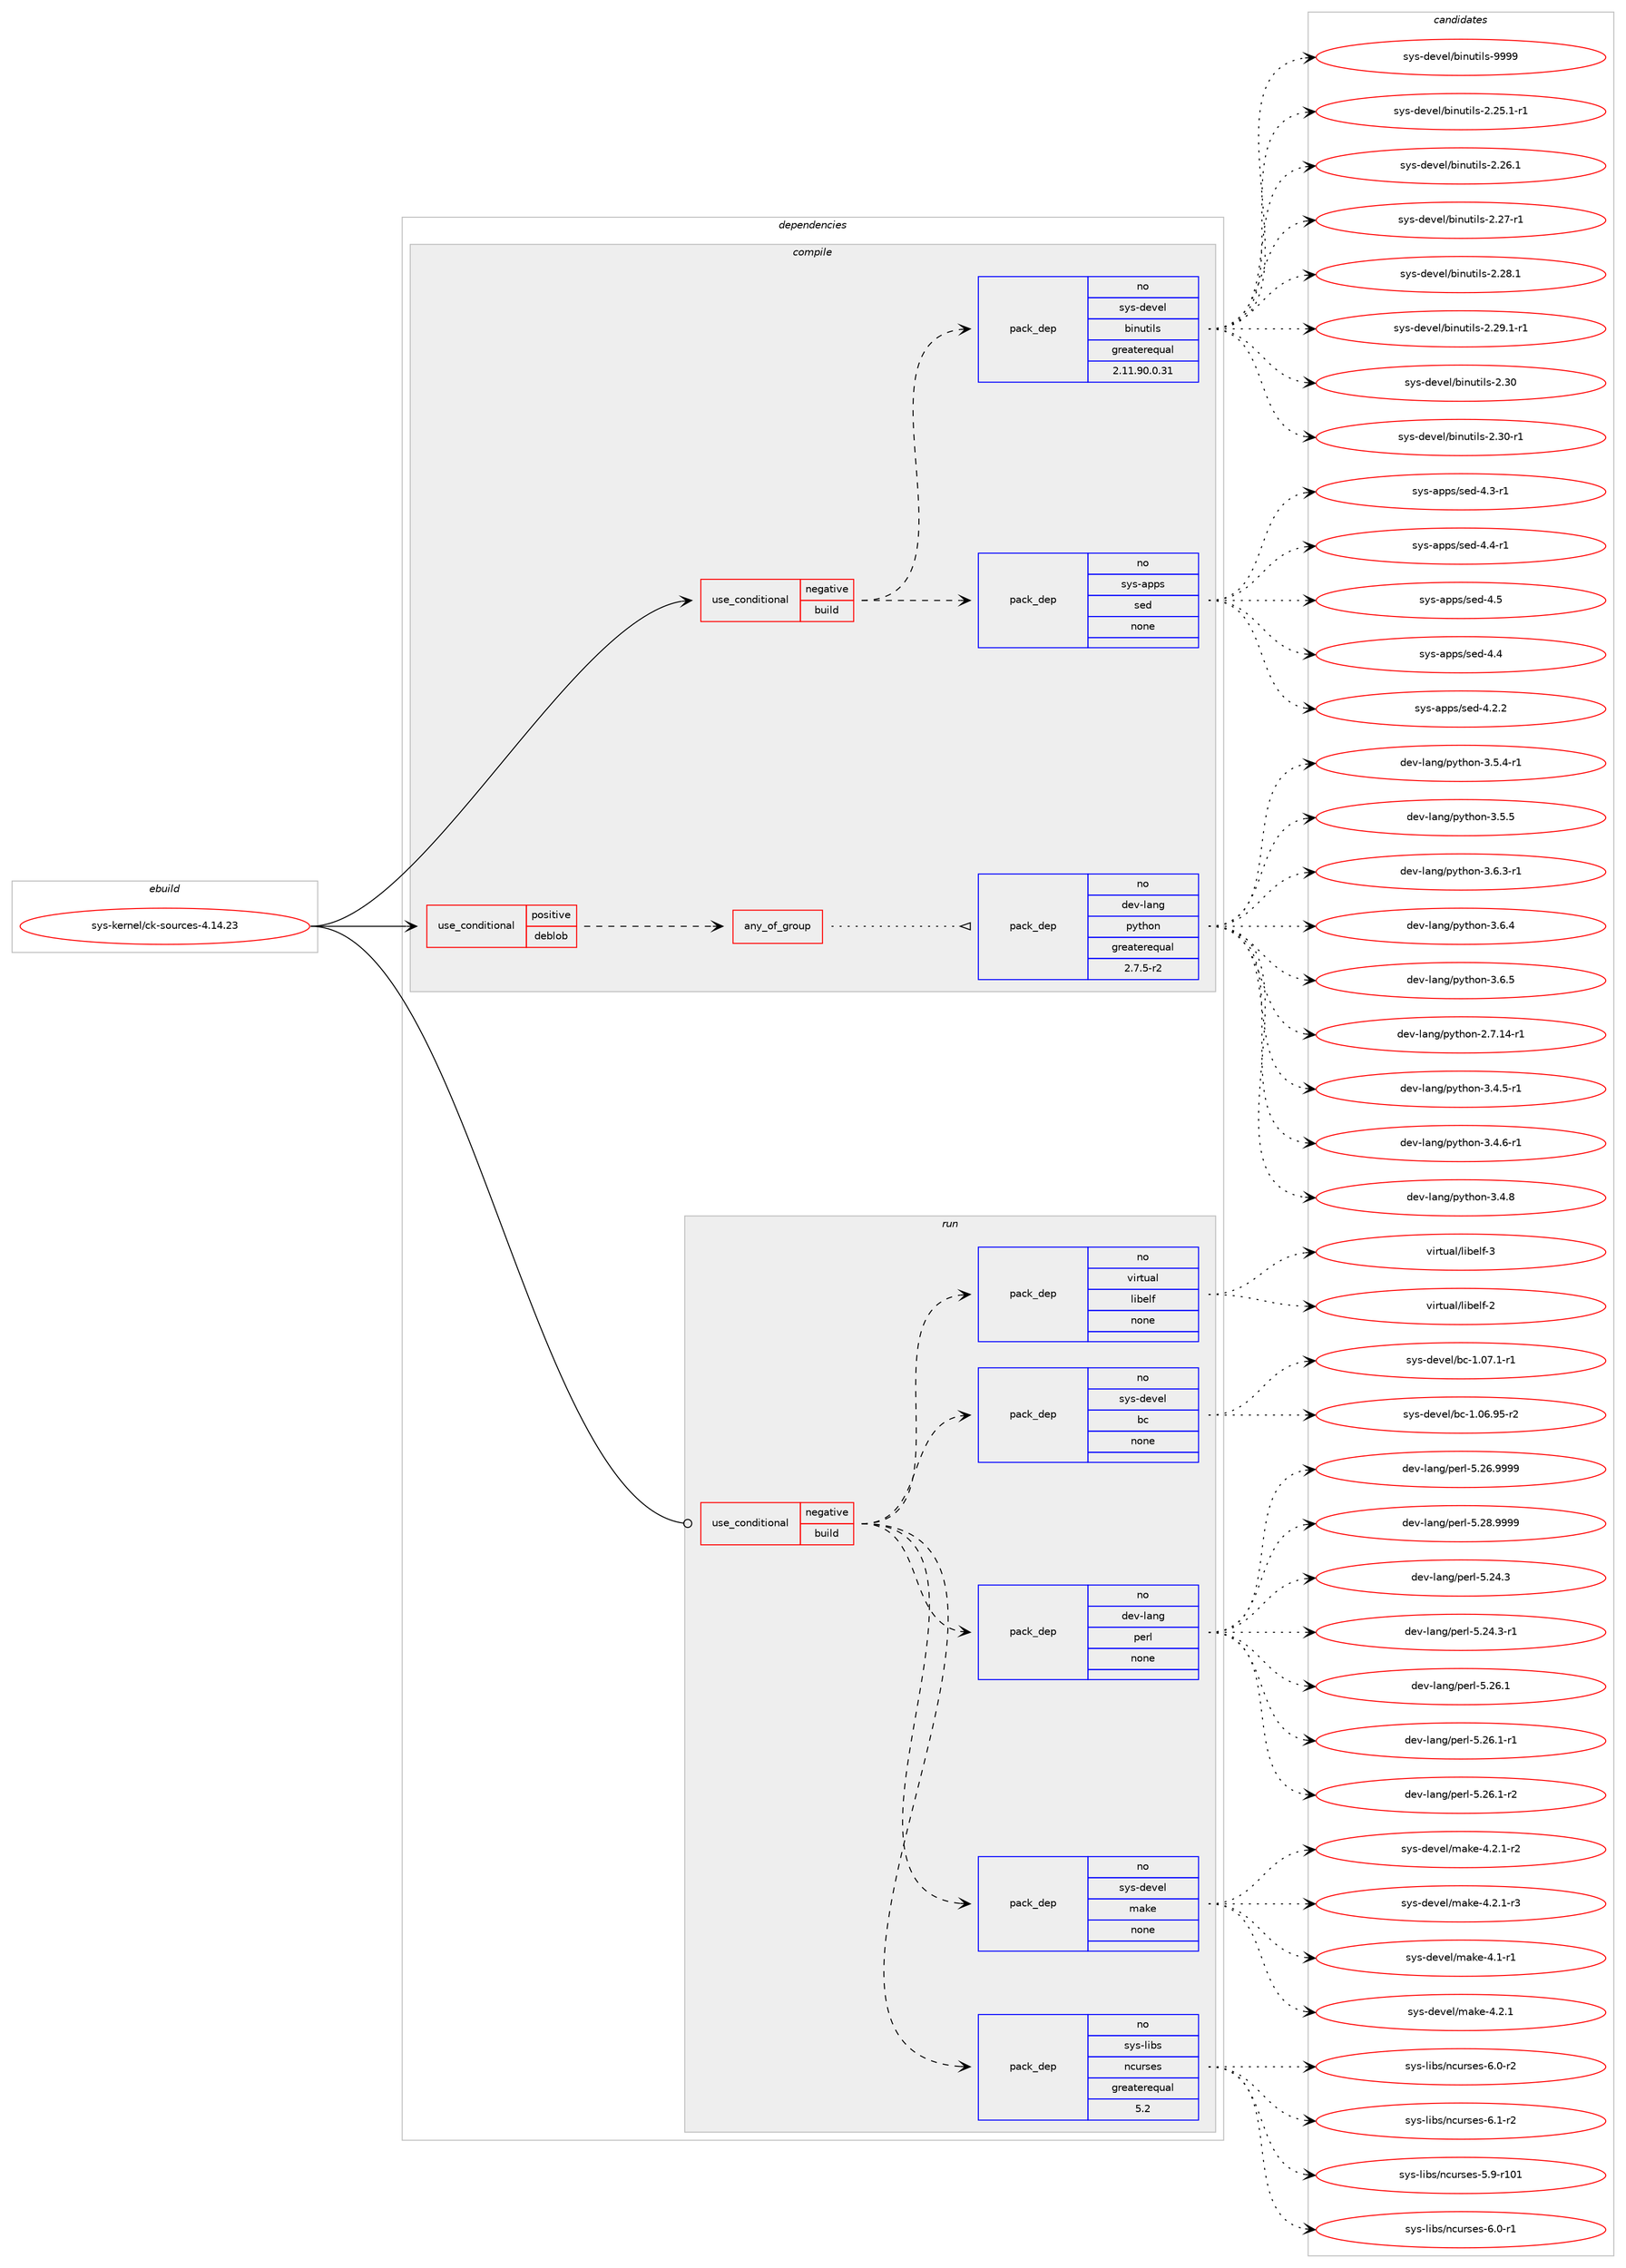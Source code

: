 digraph prolog {

# *************
# Graph options
# *************

newrank=true;
concentrate=true;
compound=true;
graph [rankdir=LR,fontname=Helvetica,fontsize=10,ranksep=1.5];#, ranksep=2.5, nodesep=0.2];
edge  [arrowhead=vee];
node  [fontname=Helvetica,fontsize=10];

# **********
# The ebuild
# **********

subgraph cluster_leftcol {
color=gray;
rank=same;
label=<<i>ebuild</i>>;
id [label="sys-kernel/ck-sources-4.14.23", color=red, width=4, href="../sys-kernel/ck-sources-4.14.23.svg"];
}

# ****************
# The dependencies
# ****************

subgraph cluster_midcol {
color=gray;
label=<<i>dependencies</i>>;
subgraph cluster_compile {
fillcolor="#eeeeee";
style=filled;
label=<<i>compile</i>>;
subgraph cond730 {
dependency7036 [label=<<TABLE BORDER="0" CELLBORDER="1" CELLSPACING="0" CELLPADDING="4"><TR><TD ROWSPAN="3" CELLPADDING="10">use_conditional</TD></TR><TR><TD>negative</TD></TR><TR><TD>build</TD></TR></TABLE>>, shape=none, color=red];
subgraph pack6239 {
dependency7037 [label=<<TABLE BORDER="0" CELLBORDER="1" CELLSPACING="0" CELLPADDING="4" WIDTH="220"><TR><TD ROWSPAN="6" CELLPADDING="30">pack_dep</TD></TR><TR><TD WIDTH="110">no</TD></TR><TR><TD>sys-apps</TD></TR><TR><TD>sed</TD></TR><TR><TD>none</TD></TR><TR><TD></TD></TR></TABLE>>, shape=none, color=blue];
}
dependency7036:e -> dependency7037:w [weight=20,style="dashed",arrowhead="vee"];
subgraph pack6240 {
dependency7038 [label=<<TABLE BORDER="0" CELLBORDER="1" CELLSPACING="0" CELLPADDING="4" WIDTH="220"><TR><TD ROWSPAN="6" CELLPADDING="30">pack_dep</TD></TR><TR><TD WIDTH="110">no</TD></TR><TR><TD>sys-devel</TD></TR><TR><TD>binutils</TD></TR><TR><TD>greaterequal</TD></TR><TR><TD>2.11.90.0.31</TD></TR></TABLE>>, shape=none, color=blue];
}
dependency7036:e -> dependency7038:w [weight=20,style="dashed",arrowhead="vee"];
}
id:e -> dependency7036:w [weight=20,style="solid",arrowhead="vee"];
subgraph cond731 {
dependency7039 [label=<<TABLE BORDER="0" CELLBORDER="1" CELLSPACING="0" CELLPADDING="4"><TR><TD ROWSPAN="3" CELLPADDING="10">use_conditional</TD></TR><TR><TD>positive</TD></TR><TR><TD>deblob</TD></TR></TABLE>>, shape=none, color=red];
subgraph any68 {
dependency7040 [label=<<TABLE BORDER="0" CELLBORDER="1" CELLSPACING="0" CELLPADDING="4"><TR><TD CELLPADDING="10">any_of_group</TD></TR></TABLE>>, shape=none, color=red];subgraph pack6241 {
dependency7041 [label=<<TABLE BORDER="0" CELLBORDER="1" CELLSPACING="0" CELLPADDING="4" WIDTH="220"><TR><TD ROWSPAN="6" CELLPADDING="30">pack_dep</TD></TR><TR><TD WIDTH="110">no</TD></TR><TR><TD>dev-lang</TD></TR><TR><TD>python</TD></TR><TR><TD>greaterequal</TD></TR><TR><TD>2.7.5-r2</TD></TR></TABLE>>, shape=none, color=blue];
}
dependency7040:e -> dependency7041:w [weight=20,style="dotted",arrowhead="oinv"];
}
dependency7039:e -> dependency7040:w [weight=20,style="dashed",arrowhead="vee"];
}
id:e -> dependency7039:w [weight=20,style="solid",arrowhead="vee"];
}
subgraph cluster_compileandrun {
fillcolor="#eeeeee";
style=filled;
label=<<i>compile and run</i>>;
}
subgraph cluster_run {
fillcolor="#eeeeee";
style=filled;
label=<<i>run</i>>;
subgraph cond732 {
dependency7042 [label=<<TABLE BORDER="0" CELLBORDER="1" CELLSPACING="0" CELLPADDING="4"><TR><TD ROWSPAN="3" CELLPADDING="10">use_conditional</TD></TR><TR><TD>negative</TD></TR><TR><TD>build</TD></TR></TABLE>>, shape=none, color=red];
subgraph pack6242 {
dependency7043 [label=<<TABLE BORDER="0" CELLBORDER="1" CELLSPACING="0" CELLPADDING="4" WIDTH="220"><TR><TD ROWSPAN="6" CELLPADDING="30">pack_dep</TD></TR><TR><TD WIDTH="110">no</TD></TR><TR><TD>sys-libs</TD></TR><TR><TD>ncurses</TD></TR><TR><TD>greaterequal</TD></TR><TR><TD>5.2</TD></TR></TABLE>>, shape=none, color=blue];
}
dependency7042:e -> dependency7043:w [weight=20,style="dashed",arrowhead="vee"];
subgraph pack6243 {
dependency7044 [label=<<TABLE BORDER="0" CELLBORDER="1" CELLSPACING="0" CELLPADDING="4" WIDTH="220"><TR><TD ROWSPAN="6" CELLPADDING="30">pack_dep</TD></TR><TR><TD WIDTH="110">no</TD></TR><TR><TD>sys-devel</TD></TR><TR><TD>make</TD></TR><TR><TD>none</TD></TR><TR><TD></TD></TR></TABLE>>, shape=none, color=blue];
}
dependency7042:e -> dependency7044:w [weight=20,style="dashed",arrowhead="vee"];
subgraph pack6244 {
dependency7045 [label=<<TABLE BORDER="0" CELLBORDER="1" CELLSPACING="0" CELLPADDING="4" WIDTH="220"><TR><TD ROWSPAN="6" CELLPADDING="30">pack_dep</TD></TR><TR><TD WIDTH="110">no</TD></TR><TR><TD>dev-lang</TD></TR><TR><TD>perl</TD></TR><TR><TD>none</TD></TR><TR><TD></TD></TR></TABLE>>, shape=none, color=blue];
}
dependency7042:e -> dependency7045:w [weight=20,style="dashed",arrowhead="vee"];
subgraph pack6245 {
dependency7046 [label=<<TABLE BORDER="0" CELLBORDER="1" CELLSPACING="0" CELLPADDING="4" WIDTH="220"><TR><TD ROWSPAN="6" CELLPADDING="30">pack_dep</TD></TR><TR><TD WIDTH="110">no</TD></TR><TR><TD>sys-devel</TD></TR><TR><TD>bc</TD></TR><TR><TD>none</TD></TR><TR><TD></TD></TR></TABLE>>, shape=none, color=blue];
}
dependency7042:e -> dependency7046:w [weight=20,style="dashed",arrowhead="vee"];
subgraph pack6246 {
dependency7047 [label=<<TABLE BORDER="0" CELLBORDER="1" CELLSPACING="0" CELLPADDING="4" WIDTH="220"><TR><TD ROWSPAN="6" CELLPADDING="30">pack_dep</TD></TR><TR><TD WIDTH="110">no</TD></TR><TR><TD>virtual</TD></TR><TR><TD>libelf</TD></TR><TR><TD>none</TD></TR><TR><TD></TD></TR></TABLE>>, shape=none, color=blue];
}
dependency7042:e -> dependency7047:w [weight=20,style="dashed",arrowhead="vee"];
}
id:e -> dependency7042:w [weight=20,style="solid",arrowhead="odot"];
}
}

# **************
# The candidates
# **************

subgraph cluster_choices {
rank=same;
color=gray;
label=<<i>candidates</i>>;

subgraph choice6239 {
color=black;
nodesep=1;
choice11512111545971121121154711510110045524652 [label="sys-apps/sed-4.4", color=red, width=4,href="../sys-apps/sed-4.4.svg"];
choice115121115459711211211547115101100455246504650 [label="sys-apps/sed-4.2.2", color=red, width=4,href="../sys-apps/sed-4.2.2.svg"];
choice115121115459711211211547115101100455246514511449 [label="sys-apps/sed-4.3-r1", color=red, width=4,href="../sys-apps/sed-4.3-r1.svg"];
choice115121115459711211211547115101100455246524511449 [label="sys-apps/sed-4.4-r1", color=red, width=4,href="../sys-apps/sed-4.4-r1.svg"];
choice11512111545971121121154711510110045524653 [label="sys-apps/sed-4.5", color=red, width=4,href="../sys-apps/sed-4.5.svg"];
dependency7037:e -> choice11512111545971121121154711510110045524652:w [style=dotted,weight="100"];
dependency7037:e -> choice115121115459711211211547115101100455246504650:w [style=dotted,weight="100"];
dependency7037:e -> choice115121115459711211211547115101100455246514511449:w [style=dotted,weight="100"];
dependency7037:e -> choice115121115459711211211547115101100455246524511449:w [style=dotted,weight="100"];
dependency7037:e -> choice11512111545971121121154711510110045524653:w [style=dotted,weight="100"];
}
subgraph choice6240 {
color=black;
nodesep=1;
choice115121115451001011181011084798105110117116105108115455046505346494511449 [label="sys-devel/binutils-2.25.1-r1", color=red, width=4,href="../sys-devel/binutils-2.25.1-r1.svg"];
choice11512111545100101118101108479810511011711610510811545504650544649 [label="sys-devel/binutils-2.26.1", color=red, width=4,href="../sys-devel/binutils-2.26.1.svg"];
choice11512111545100101118101108479810511011711610510811545504650554511449 [label="sys-devel/binutils-2.27-r1", color=red, width=4,href="../sys-devel/binutils-2.27-r1.svg"];
choice11512111545100101118101108479810511011711610510811545504650564649 [label="sys-devel/binutils-2.28.1", color=red, width=4,href="../sys-devel/binutils-2.28.1.svg"];
choice115121115451001011181011084798105110117116105108115455046505746494511449 [label="sys-devel/binutils-2.29.1-r1", color=red, width=4,href="../sys-devel/binutils-2.29.1-r1.svg"];
choice1151211154510010111810110847981051101171161051081154550465148 [label="sys-devel/binutils-2.30", color=red, width=4,href="../sys-devel/binutils-2.30.svg"];
choice11512111545100101118101108479810511011711610510811545504651484511449 [label="sys-devel/binutils-2.30-r1", color=red, width=4,href="../sys-devel/binutils-2.30-r1.svg"];
choice1151211154510010111810110847981051101171161051081154557575757 [label="sys-devel/binutils-9999", color=red, width=4,href="../sys-devel/binutils-9999.svg"];
dependency7038:e -> choice115121115451001011181011084798105110117116105108115455046505346494511449:w [style=dotted,weight="100"];
dependency7038:e -> choice11512111545100101118101108479810511011711610510811545504650544649:w [style=dotted,weight="100"];
dependency7038:e -> choice11512111545100101118101108479810511011711610510811545504650554511449:w [style=dotted,weight="100"];
dependency7038:e -> choice11512111545100101118101108479810511011711610510811545504650564649:w [style=dotted,weight="100"];
dependency7038:e -> choice115121115451001011181011084798105110117116105108115455046505746494511449:w [style=dotted,weight="100"];
dependency7038:e -> choice1151211154510010111810110847981051101171161051081154550465148:w [style=dotted,weight="100"];
dependency7038:e -> choice11512111545100101118101108479810511011711610510811545504651484511449:w [style=dotted,weight="100"];
dependency7038:e -> choice1151211154510010111810110847981051101171161051081154557575757:w [style=dotted,weight="100"];
}
subgraph choice6241 {
color=black;
nodesep=1;
choice100101118451089711010347112121116104111110455046554649524511449 [label="dev-lang/python-2.7.14-r1", color=red, width=4,href="../dev-lang/python-2.7.14-r1.svg"];
choice1001011184510897110103471121211161041111104551465246534511449 [label="dev-lang/python-3.4.5-r1", color=red, width=4,href="../dev-lang/python-3.4.5-r1.svg"];
choice1001011184510897110103471121211161041111104551465246544511449 [label="dev-lang/python-3.4.6-r1", color=red, width=4,href="../dev-lang/python-3.4.6-r1.svg"];
choice100101118451089711010347112121116104111110455146524656 [label="dev-lang/python-3.4.8", color=red, width=4,href="../dev-lang/python-3.4.8.svg"];
choice1001011184510897110103471121211161041111104551465346524511449 [label="dev-lang/python-3.5.4-r1", color=red, width=4,href="../dev-lang/python-3.5.4-r1.svg"];
choice100101118451089711010347112121116104111110455146534653 [label="dev-lang/python-3.5.5", color=red, width=4,href="../dev-lang/python-3.5.5.svg"];
choice1001011184510897110103471121211161041111104551465446514511449 [label="dev-lang/python-3.6.3-r1", color=red, width=4,href="../dev-lang/python-3.6.3-r1.svg"];
choice100101118451089711010347112121116104111110455146544652 [label="dev-lang/python-3.6.4", color=red, width=4,href="../dev-lang/python-3.6.4.svg"];
choice100101118451089711010347112121116104111110455146544653 [label="dev-lang/python-3.6.5", color=red, width=4,href="../dev-lang/python-3.6.5.svg"];
dependency7041:e -> choice100101118451089711010347112121116104111110455046554649524511449:w [style=dotted,weight="100"];
dependency7041:e -> choice1001011184510897110103471121211161041111104551465246534511449:w [style=dotted,weight="100"];
dependency7041:e -> choice1001011184510897110103471121211161041111104551465246544511449:w [style=dotted,weight="100"];
dependency7041:e -> choice100101118451089711010347112121116104111110455146524656:w [style=dotted,weight="100"];
dependency7041:e -> choice1001011184510897110103471121211161041111104551465346524511449:w [style=dotted,weight="100"];
dependency7041:e -> choice100101118451089711010347112121116104111110455146534653:w [style=dotted,weight="100"];
dependency7041:e -> choice1001011184510897110103471121211161041111104551465446514511449:w [style=dotted,weight="100"];
dependency7041:e -> choice100101118451089711010347112121116104111110455146544652:w [style=dotted,weight="100"];
dependency7041:e -> choice100101118451089711010347112121116104111110455146544653:w [style=dotted,weight="100"];
}
subgraph choice6242 {
color=black;
nodesep=1;
choice115121115451081059811547110991171141151011154553465745114494849 [label="sys-libs/ncurses-5.9-r101", color=red, width=4,href="../sys-libs/ncurses-5.9-r101.svg"];
choice11512111545108105981154711099117114115101115455446484511449 [label="sys-libs/ncurses-6.0-r1", color=red, width=4,href="../sys-libs/ncurses-6.0-r1.svg"];
choice11512111545108105981154711099117114115101115455446484511450 [label="sys-libs/ncurses-6.0-r2", color=red, width=4,href="../sys-libs/ncurses-6.0-r2.svg"];
choice11512111545108105981154711099117114115101115455446494511450 [label="sys-libs/ncurses-6.1-r2", color=red, width=4,href="../sys-libs/ncurses-6.1-r2.svg"];
dependency7043:e -> choice115121115451081059811547110991171141151011154553465745114494849:w [style=dotted,weight="100"];
dependency7043:e -> choice11512111545108105981154711099117114115101115455446484511449:w [style=dotted,weight="100"];
dependency7043:e -> choice11512111545108105981154711099117114115101115455446484511450:w [style=dotted,weight="100"];
dependency7043:e -> choice11512111545108105981154711099117114115101115455446494511450:w [style=dotted,weight="100"];
}
subgraph choice6243 {
color=black;
nodesep=1;
choice115121115451001011181011084710997107101455246494511449 [label="sys-devel/make-4.1-r1", color=red, width=4,href="../sys-devel/make-4.1-r1.svg"];
choice115121115451001011181011084710997107101455246504649 [label="sys-devel/make-4.2.1", color=red, width=4,href="../sys-devel/make-4.2.1.svg"];
choice1151211154510010111810110847109971071014552465046494511450 [label="sys-devel/make-4.2.1-r2", color=red, width=4,href="../sys-devel/make-4.2.1-r2.svg"];
choice1151211154510010111810110847109971071014552465046494511451 [label="sys-devel/make-4.2.1-r3", color=red, width=4,href="../sys-devel/make-4.2.1-r3.svg"];
dependency7044:e -> choice115121115451001011181011084710997107101455246494511449:w [style=dotted,weight="100"];
dependency7044:e -> choice115121115451001011181011084710997107101455246504649:w [style=dotted,weight="100"];
dependency7044:e -> choice1151211154510010111810110847109971071014552465046494511450:w [style=dotted,weight="100"];
dependency7044:e -> choice1151211154510010111810110847109971071014552465046494511451:w [style=dotted,weight="100"];
}
subgraph choice6244 {
color=black;
nodesep=1;
choice10010111845108971101034711210111410845534650524651 [label="dev-lang/perl-5.24.3", color=red, width=4,href="../dev-lang/perl-5.24.3.svg"];
choice100101118451089711010347112101114108455346505246514511449 [label="dev-lang/perl-5.24.3-r1", color=red, width=4,href="../dev-lang/perl-5.24.3-r1.svg"];
choice10010111845108971101034711210111410845534650544649 [label="dev-lang/perl-5.26.1", color=red, width=4,href="../dev-lang/perl-5.26.1.svg"];
choice100101118451089711010347112101114108455346505446494511449 [label="dev-lang/perl-5.26.1-r1", color=red, width=4,href="../dev-lang/perl-5.26.1-r1.svg"];
choice100101118451089711010347112101114108455346505446494511450 [label="dev-lang/perl-5.26.1-r2", color=red, width=4,href="../dev-lang/perl-5.26.1-r2.svg"];
choice10010111845108971101034711210111410845534650544657575757 [label="dev-lang/perl-5.26.9999", color=red, width=4,href="../dev-lang/perl-5.26.9999.svg"];
choice10010111845108971101034711210111410845534650564657575757 [label="dev-lang/perl-5.28.9999", color=red, width=4,href="../dev-lang/perl-5.28.9999.svg"];
dependency7045:e -> choice10010111845108971101034711210111410845534650524651:w [style=dotted,weight="100"];
dependency7045:e -> choice100101118451089711010347112101114108455346505246514511449:w [style=dotted,weight="100"];
dependency7045:e -> choice10010111845108971101034711210111410845534650544649:w [style=dotted,weight="100"];
dependency7045:e -> choice100101118451089711010347112101114108455346505446494511449:w [style=dotted,weight="100"];
dependency7045:e -> choice100101118451089711010347112101114108455346505446494511450:w [style=dotted,weight="100"];
dependency7045:e -> choice10010111845108971101034711210111410845534650544657575757:w [style=dotted,weight="100"];
dependency7045:e -> choice10010111845108971101034711210111410845534650564657575757:w [style=dotted,weight="100"];
}
subgraph choice6245 {
color=black;
nodesep=1;
choice1151211154510010111810110847989945494648544657534511450 [label="sys-devel/bc-1.06.95-r2", color=red, width=4,href="../sys-devel/bc-1.06.95-r2.svg"];
choice11512111545100101118101108479899454946485546494511449 [label="sys-devel/bc-1.07.1-r1", color=red, width=4,href="../sys-devel/bc-1.07.1-r1.svg"];
dependency7046:e -> choice1151211154510010111810110847989945494648544657534511450:w [style=dotted,weight="100"];
dependency7046:e -> choice11512111545100101118101108479899454946485546494511449:w [style=dotted,weight="100"];
}
subgraph choice6246 {
color=black;
nodesep=1;
choice1181051141161179710847108105981011081024550 [label="virtual/libelf-2", color=red, width=4,href="../virtual/libelf-2.svg"];
choice1181051141161179710847108105981011081024551 [label="virtual/libelf-3", color=red, width=4,href="../virtual/libelf-3.svg"];
dependency7047:e -> choice1181051141161179710847108105981011081024550:w [style=dotted,weight="100"];
dependency7047:e -> choice1181051141161179710847108105981011081024551:w [style=dotted,weight="100"];
}
}

}
